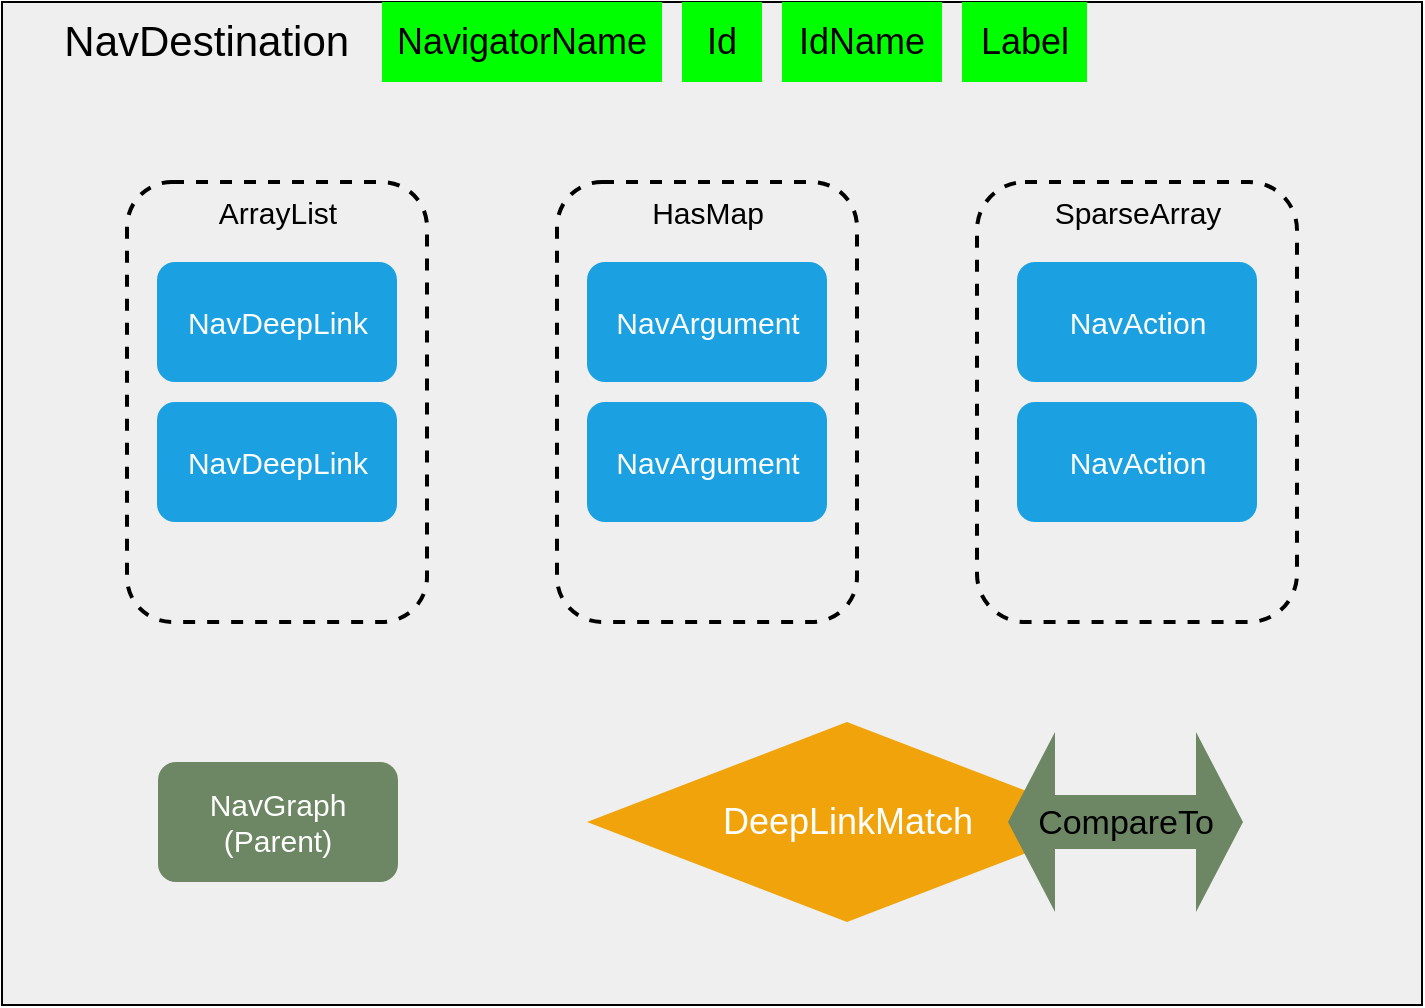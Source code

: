 <mxfile version="13.10.0" type="embed">
    <diagram id="FXjAzHpUJzneA9lJ5vIm" name="Page-1">
        <mxGraphModel dx="820" dy="574" grid="1" gridSize="10" guides="1" tooltips="1" connect="1" arrows="1" fold="1" page="1" pageScale="1" pageWidth="850" pageHeight="1100" math="0" shadow="0">
            <root>
                <mxCell id="0"/>
                <mxCell id="1" parent="0"/>
                <mxCell id="12" value="&lt;font style=&quot;font-size: 21px&quot; color=&quot;#000000&quot;&gt;&amp;nbsp; &amp;nbsp; &amp;nbsp;NavDestination&lt;/font&gt;" style="rounded=0;whiteSpace=wrap;html=1;fillColor=#EFEFEF;verticalAlign=top;align=left;" vertex="1" parent="1">
                    <mxGeometry x="230" y="10" width="710" height="501.5" as="geometry"/>
                </mxCell>
                <mxCell id="22" value="SparseArray" style="rounded=1;whiteSpace=wrap;html=1;fontSize=15;fillColor=none;strokeColor=#000000;dashed=1;strokeWidth=2;verticalAlign=top;fontColor=#000000;" vertex="1" parent="1">
                    <mxGeometry x="717.5" y="100" width="160" height="220" as="geometry"/>
                </mxCell>
                <mxCell id="14" value="NavDeepLink" style="rounded=1;whiteSpace=wrap;html=1;fillColor=#1ba1e2;fontColor=#ffffff;strokeColor=none;fontSize=15;" vertex="1" parent="1">
                    <mxGeometry x="307.5" y="210" width="120" height="60" as="geometry"/>
                </mxCell>
                <mxCell id="15" value="NavAction" style="rounded=1;whiteSpace=wrap;html=1;fillColor=#1ba1e2;fontColor=#ffffff;strokeColor=none;fontSize=15;" vertex="1" parent="1">
                    <mxGeometry x="737.5" y="140" width="120" height="60" as="geometry"/>
                </mxCell>
                <mxCell id="20" value="NavAction" style="rounded=1;whiteSpace=wrap;html=1;fillColor=#1ba1e2;fontColor=#ffffff;strokeColor=none;fontSize=15;" vertex="1" parent="1">
                    <mxGeometry x="737.5" y="210" width="120" height="60" as="geometry"/>
                </mxCell>
                <mxCell id="23" value="HasMap" style="rounded=1;whiteSpace=wrap;html=1;dashed=1;strokeColor=#000000;strokeWidth=2;fillColor=none;fontSize=15;fontColor=#000000;verticalAlign=top;" vertex="1" parent="1">
                    <mxGeometry x="507.5" y="100" width="150" height="220" as="geometry"/>
                </mxCell>
                <mxCell id="26" value="NavArgument" style="rounded=1;whiteSpace=wrap;html=1;dashed=1;strokeWidth=2;fontSize=15;fontColor=#ffffff;fillColor=#1ba1e2;strokeColor=none;" vertex="1" parent="1">
                    <mxGeometry x="522.5" y="140" width="120" height="60" as="geometry"/>
                </mxCell>
                <mxCell id="27" value="NavArgument" style="rounded=1;whiteSpace=wrap;html=1;dashed=1;strokeWidth=2;fontSize=15;fontColor=#ffffff;fillColor=#1ba1e2;strokeColor=none;" vertex="1" parent="1">
                    <mxGeometry x="522.5" y="210" width="120" height="60" as="geometry"/>
                </mxCell>
                <mxCell id="29" value="NavDeepLink" style="rounded=1;whiteSpace=wrap;html=1;fillColor=#1ba1e2;fontColor=#ffffff;strokeColor=none;fontSize=15;" vertex="1" parent="1">
                    <mxGeometry x="307.5" y="140" width="120" height="60" as="geometry"/>
                </mxCell>
                <mxCell id="30" value="ArrayList" style="rounded=1;whiteSpace=wrap;html=1;dashed=1;strokeColor=#000000;strokeWidth=2;fillColor=none;fontSize=15;fontColor=#000000;verticalAlign=top;" vertex="1" parent="1">
                    <mxGeometry x="292.5" y="100" width="150" height="220" as="geometry"/>
                </mxCell>
                <mxCell id="31" value="NavGraph (Parent)" style="rounded=1;whiteSpace=wrap;html=1;dashed=1;strokeWidth=2;fillColor=#6d8764;fontSize=15;fontColor=#ffffff;align=center;strokeColor=none;" vertex="1" parent="1">
                    <mxGeometry x="308" y="390" width="120" height="60" as="geometry"/>
                </mxCell>
                <mxCell id="43" value="&lt;span style=&quot;&quot;&gt;DeepLinkMatch&lt;/span&gt;" style="rhombus;whiteSpace=wrap;html=1;dashed=1;strokeWidth=2;fillColor=#f0a30a;fontSize=18;fontColor=#ffffff;align=center;strokeColor=none;" vertex="1" parent="1">
                    <mxGeometry x="522.5" y="370" width="260" height="100" as="geometry"/>
                </mxCell>
                <mxCell id="47" value="&lt;span style=&quot;color: rgb(0 , 0 , 0) ; font-size: 17px&quot;&gt;CompareTo&lt;/span&gt;" style="shape=doubleArrow;whiteSpace=wrap;html=1;dashed=1;strokeWidth=2;fillColor=#6d8764;fontSize=18;fontColor=#ffffff;align=center;strokeColor=none;" vertex="1" parent="1">
                    <mxGeometry x="733" y="375" width="117.5" height="90" as="geometry"/>
                </mxCell>
                <mxCell id="49" value="NavigatorName" style="rounded=0;whiteSpace=wrap;html=1;fontFamily=Helvetica;fontSize=18;align=center;fillColor=#00FF00;strokeColor=none;fontColor=#000000;" vertex="1" parent="1">
                    <mxGeometry x="420" y="10" width="140" height="40" as="geometry"/>
                </mxCell>
                <mxCell id="50" value="Id" style="rounded=0;whiteSpace=wrap;html=1;fontFamily=Helvetica;fontSize=18;align=center;fillColor=#00FF00;strokeColor=none;fontColor=#000000;" vertex="1" parent="1">
                    <mxGeometry x="570" y="10" width="40" height="40" as="geometry"/>
                </mxCell>
                <mxCell id="51" value="IdName" style="rounded=0;whiteSpace=wrap;html=1;fontFamily=Helvetica;fontSize=18;align=center;fillColor=#00FF00;strokeColor=none;fontColor=#000000;" vertex="1" parent="1">
                    <mxGeometry x="620" y="10" width="80" height="40" as="geometry"/>
                </mxCell>
                <mxCell id="52" value="Label" style="rounded=0;whiteSpace=wrap;html=1;fontFamily=Helvetica;fontSize=18;align=center;fillColor=#00FF00;strokeColor=none;fontColor=#000000;" vertex="1" parent="1">
                    <mxGeometry x="710" y="10" width="62.5" height="40" as="geometry"/>
                </mxCell>
            </root>
        </mxGraphModel>
    </diagram>
</mxfile>